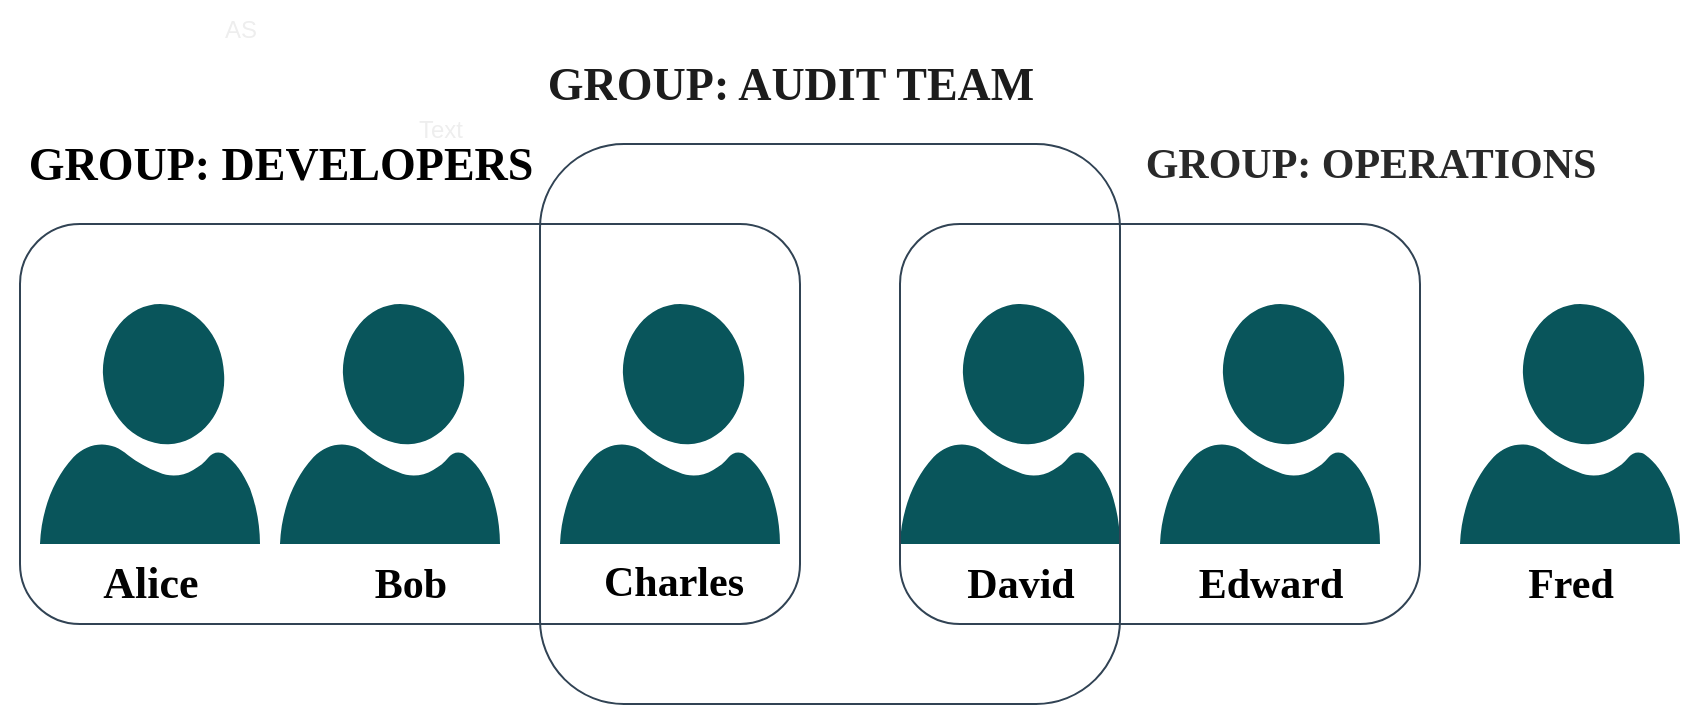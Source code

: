 <mxfile version="22.1.16" type="device">
  <diagram name="Page-1" id="q1Sg-nbbM8XcEY6coXEs">
    <mxGraphModel dx="1080" dy="644" grid="1" gridSize="10" guides="1" tooltips="1" connect="1" arrows="1" fold="1" page="1" pageScale="1" pageWidth="850" pageHeight="1100" math="0" shadow="0">
      <root>
        <mxCell id="0" />
        <mxCell id="1" parent="0" />
        <mxCell id="8PoACewHBBhSEH3m1TUI-14" value="" style="verticalLabelPosition=bottom;html=1;verticalAlign=top;align=center;strokeColor=none;fillColor=#09555B;shape=mxgraph.azure.user;labelBackgroundColor=none;fontColor=#EEEEEE;rounded=1;" vertex="1" parent="1">
          <mxGeometry x="730" y="200" width="110" height="120" as="geometry" />
        </mxCell>
        <mxCell id="8PoACewHBBhSEH3m1TUI-15" value="" style="verticalLabelPosition=bottom;html=1;verticalAlign=top;align=center;strokeColor=none;fillColor=#09555B;shape=mxgraph.azure.user;labelBackgroundColor=none;fontColor=#EEEEEE;rounded=1;" vertex="1" parent="1">
          <mxGeometry x="450" y="200" width="110" height="120" as="geometry" />
        </mxCell>
        <mxCell id="8PoACewHBBhSEH3m1TUI-16" value="" style="verticalLabelPosition=bottom;html=1;verticalAlign=top;align=center;strokeColor=none;fillColor=#09555B;shape=mxgraph.azure.user;labelBackgroundColor=none;fontColor=#EEEEEE;rounded=1;" vertex="1" parent="1">
          <mxGeometry x="280" y="200" width="110" height="120" as="geometry" />
        </mxCell>
        <mxCell id="8PoACewHBBhSEH3m1TUI-17" value="" style="verticalLabelPosition=bottom;html=1;verticalAlign=top;align=center;strokeColor=none;fillColor=#09555B;shape=mxgraph.azure.user;labelBackgroundColor=none;fontColor=#EEEEEE;rounded=1;" vertex="1" parent="1">
          <mxGeometry x="20" y="200" width="110" height="120" as="geometry" />
        </mxCell>
        <mxCell id="8PoACewHBBhSEH3m1TUI-18" value="" style="verticalLabelPosition=bottom;html=1;verticalAlign=top;align=center;strokeColor=none;fillColor=#09555B;shape=mxgraph.azure.user;labelBackgroundColor=none;fontColor=#EEEEEE;rounded=1;" vertex="1" parent="1">
          <mxGeometry x="580" y="200" width="110" height="120" as="geometry" />
        </mxCell>
        <mxCell id="8PoACewHBBhSEH3m1TUI-19" value="" style="verticalLabelPosition=bottom;html=1;verticalAlign=top;align=center;strokeColor=none;fillColor=#09555B;shape=mxgraph.azure.user;labelBackgroundColor=none;fontColor=#EEEEEE;rounded=1;" vertex="1" parent="1">
          <mxGeometry x="140" y="200" width="110" height="120" as="geometry" />
        </mxCell>
        <mxCell id="8PoACewHBBhSEH3m1TUI-22" value="" style="rounded=1;whiteSpace=wrap;html=1;fillColor=none;strokeColor=#314354;fontColor=#ffffff;labelBackgroundColor=none;" vertex="1" parent="1">
          <mxGeometry x="10" y="160" width="390" height="200" as="geometry" />
        </mxCell>
        <mxCell id="8PoACewHBBhSEH3m1TUI-23" value="" style="rounded=1;whiteSpace=wrap;html=1;fillColor=none;strokeColor=#314354;fontColor=#ffffff;labelBackgroundColor=none;" vertex="1" parent="1">
          <mxGeometry x="270" y="120" width="290" height="280" as="geometry" />
        </mxCell>
        <mxCell id="8PoACewHBBhSEH3m1TUI-24" value="" style="rounded=1;whiteSpace=wrap;html=1;fillColor=none;fontColor=#ffffff;strokeColor=#314354;labelBackgroundColor=none;" vertex="1" parent="1">
          <mxGeometry x="450" y="160" width="260" height="200" as="geometry" />
        </mxCell>
        <mxCell id="8PoACewHBBhSEH3m1TUI-30" value="Text" style="text;html=1;align=center;verticalAlign=middle;resizable=0;points=[];autosize=1;strokeColor=none;fillColor=none;fontColor=#EEEEEE;" vertex="1" parent="1">
          <mxGeometry x="195" y="98" width="50" height="30" as="geometry" />
        </mxCell>
        <mxCell id="8PoACewHBBhSEH3m1TUI-32" value="AS" style="text;html=1;align=center;verticalAlign=middle;resizable=0;points=[];autosize=1;strokeColor=none;fillColor=none;fontColor=#EEEEEE;" vertex="1" parent="1">
          <mxGeometry x="100" y="48" width="40" height="30" as="geometry" />
        </mxCell>
        <mxCell id="8PoACewHBBhSEH3m1TUI-33" value="GROUP: DEVELOPERS" style="text;html=1;align=center;verticalAlign=middle;resizable=0;points=[];autosize=1;strokeColor=none;fillColor=none;fontColor=#000000;fontStyle=1;fontFamily=Times New Roman;fontSize=23;" vertex="1" parent="1">
          <mxGeometry y="110" width="280" height="40" as="geometry" />
        </mxCell>
        <mxCell id="8PoACewHBBhSEH3m1TUI-36" value="&lt;font color=&quot;#1c1c1c&quot; style=&quot;font-size: 23px;&quot;&gt;GROUP: AUDIT TEAM&lt;/font&gt;" style="text;html=1;align=center;verticalAlign=middle;resizable=0;points=[];autosize=1;strokeColor=none;fillColor=none;fontColor=#EEEEEE;fontStyle=1;fontFamily=Times New Roman;fontSize=23;" vertex="1" parent="1">
          <mxGeometry x="260" y="70" width="270" height="40" as="geometry" />
        </mxCell>
        <mxCell id="8PoACewHBBhSEH3m1TUI-38" value="&lt;b style=&quot;font-size: 21px;&quot;&gt;GROUP: OPERATIONS&lt;/b&gt;" style="text;html=1;align=center;verticalAlign=middle;resizable=0;points=[];autosize=1;strokeColor=none;fillColor=none;fontColor=#292929;fontFamily=Times New Roman;fontSize=21;" vertex="1" parent="1">
          <mxGeometry x="560" y="110" width="250" height="40" as="geometry" />
        </mxCell>
        <mxCell id="8PoACewHBBhSEH3m1TUI-41" value="&lt;h1 style=&quot;font-size: 22px;&quot;&gt;&lt;font color=&quot;#030303&quot; style=&quot;font-size: 22px;&quot;&gt;&lt;b style=&quot;font-size: 22px;&quot;&gt;Alice&lt;/b&gt;&lt;/font&gt;&lt;/h1&gt;" style="text;html=1;align=center;verticalAlign=middle;resizable=0;points=[];autosize=1;strokeColor=none;fillColor=none;fontColor=#EEEEEE;fontFamily=Times New Roman;fontSize=22;" vertex="1" parent="1">
          <mxGeometry x="40" y="305" width="70" height="70" as="geometry" />
        </mxCell>
        <mxCell id="8PoACewHBBhSEH3m1TUI-43" value="&lt;font color=&quot;#000000&quot; style=&quot;font-size: 21px;&quot;&gt;Bob&lt;/font&gt;" style="text;html=1;align=center;verticalAlign=middle;resizable=0;points=[];autosize=1;strokeColor=none;fillColor=none;fontColor=#EEEEEE;fontStyle=1;fontFamily=Times New Roman;fontSize=21;" vertex="1" parent="1">
          <mxGeometry x="175" y="320" width="60" height="40" as="geometry" />
        </mxCell>
        <mxCell id="8PoACewHBBhSEH3m1TUI-45" value="Charles" style="text;whiteSpace=wrap;html=1;fontColor=#000000;fontStyle=1;fontFamily=Times New Roman;fontSize=21;" vertex="1" parent="1">
          <mxGeometry x="300" y="320" width="70" height="40" as="geometry" />
        </mxCell>
        <mxCell id="8PoACewHBBhSEH3m1TUI-46" value="David" style="text;html=1;align=center;verticalAlign=middle;resizable=0;points=[];autosize=1;strokeColor=none;fillColor=none;fontColor=#000000;fontStyle=1;fontFamily=Times New Roman;fontSize=21;" vertex="1" parent="1">
          <mxGeometry x="470" y="320" width="80" height="40" as="geometry" />
        </mxCell>
        <mxCell id="8PoACewHBBhSEH3m1TUI-47" value="&lt;font color=&quot;#000000&quot; style=&quot;font-size: 21px;&quot;&gt;Edward&lt;/font&gt;" style="text;html=1;align=center;verticalAlign=middle;resizable=0;points=[];autosize=1;strokeColor=none;fillColor=none;fontColor=#EEEEEE;fontStyle=1;fontFamily=Times New Roman;fontSize=21;" vertex="1" parent="1">
          <mxGeometry x="585" y="320" width="100" height="40" as="geometry" />
        </mxCell>
        <mxCell id="8PoACewHBBhSEH3m1TUI-48" value="&lt;b&gt;&lt;font style=&quot;font-size: 21px;&quot; color=&quot;#000000&quot; face=&quot;Times New Roman&quot;&gt;Fred&lt;/font&gt;&lt;/b&gt;" style="text;html=1;align=center;verticalAlign=middle;resizable=0;points=[];autosize=1;strokeColor=none;fillColor=none;fontColor=#EEEEEE;" vertex="1" parent="1">
          <mxGeometry x="750" y="320" width="70" height="40" as="geometry" />
        </mxCell>
      </root>
    </mxGraphModel>
  </diagram>
</mxfile>

